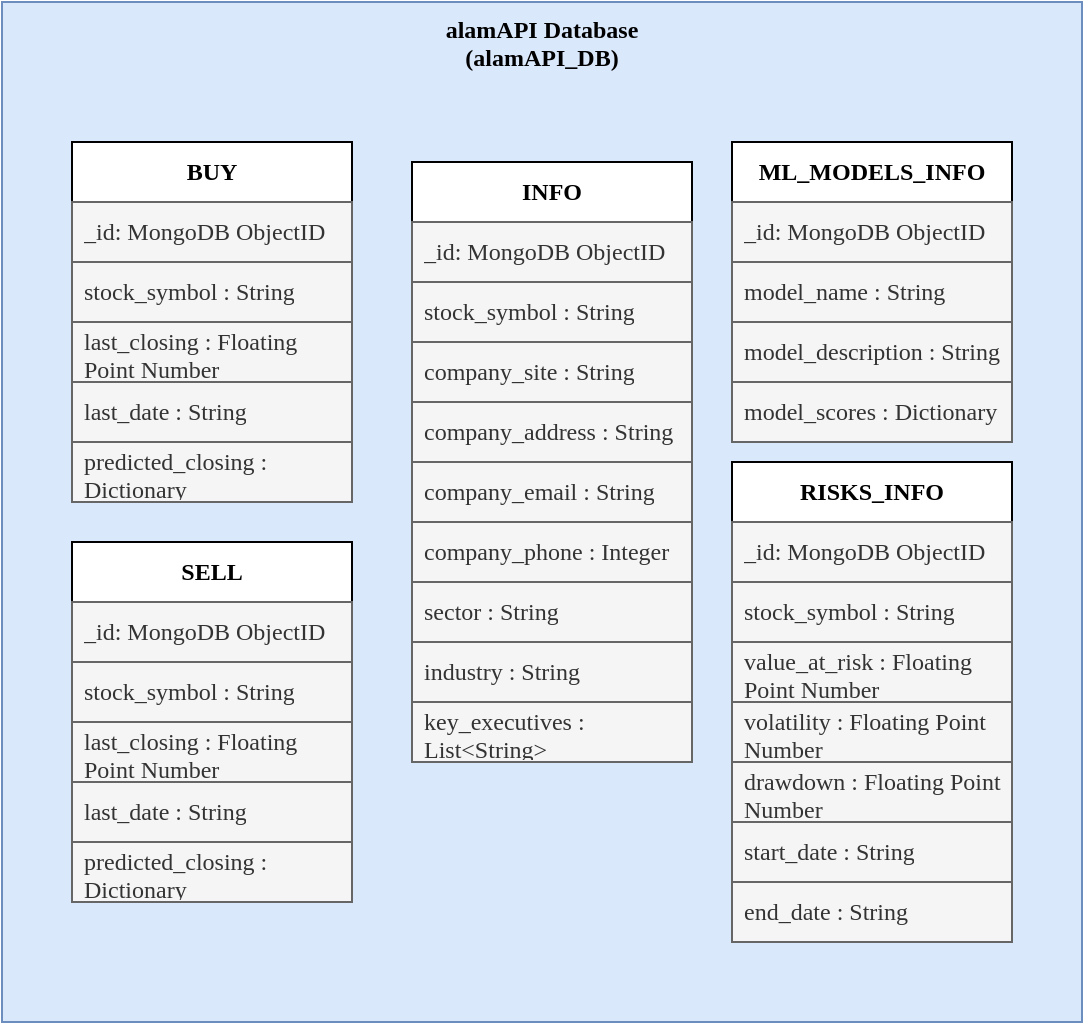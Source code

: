 <mxfile scale="5" border="0">
    <diagram id="MAAUg5SlB5vbJC74zuwW" name="Page-1">
        <mxGraphModel dx="1054" dy="733" grid="1" gridSize="10" guides="1" tooltips="1" connect="1" arrows="1" fold="1" page="1" pageScale="1" pageWidth="850" pageHeight="1100" math="0" shadow="0">
            <root>
                <mxCell id="0"/>
                <mxCell id="1" parent="0"/>
                <mxCell id="2" value="&lt;b&gt;alamAPI Database&lt;br&gt;(alamAPI_DB)&lt;/b&gt;" style="rounded=0;whiteSpace=wrap;html=1;fillColor=#dae8fc;strokeColor=#6c8ebf;fontFamily=CMU;fontSource=https%3A%2F%2Ffontlibrary.org%2F%2Fface%2Fcmu-serif;verticalAlign=top;movable=1;resizable=1;rotatable=1;deletable=1;editable=1;connectable=1;" vertex="1" parent="1">
                    <mxGeometry x="40" y="40" width="540" height="510" as="geometry"/>
                </mxCell>
                <mxCell id="17" value="&lt;b&gt;BUY&lt;/b&gt;" style="swimlane;fontStyle=0;childLayout=stackLayout;horizontal=1;startSize=30;horizontalStack=0;resizeParent=1;resizeParentMax=0;resizeLast=0;collapsible=1;marginBottom=0;whiteSpace=wrap;html=1;fontFamily=CMU;fontSource=https%3A%2F%2Ffontlibrary.org%2F%2Fface%2Fcmu-serif;" vertex="1" parent="1">
                    <mxGeometry x="75" y="110" width="140" height="180" as="geometry">
                        <mxRectangle x="100" y="160" width="40" height="40" as="alternateBounds"/>
                    </mxGeometry>
                </mxCell>
                <mxCell id="18" value="_id: MongoDB ObjectID" style="text;align=left;verticalAlign=middle;spacingLeft=4;spacingRight=4;overflow=hidden;points=[[0,0.5],[1,0.5]];portConstraint=eastwest;rotatable=0;whiteSpace=wrap;html=1;fillColor=#f5f5f5;fontColor=#333333;strokeColor=#666666;fontFamily=CMU;fontSource=https%3A%2F%2Ffontlibrary.org%2F%2Fface%2Fcmu-serif;" vertex="1" parent="17">
                    <mxGeometry y="30" width="140" height="30" as="geometry"/>
                </mxCell>
                <mxCell id="19" value="stock_symbol : String" style="text;align=left;verticalAlign=middle;spacingLeft=4;spacingRight=4;overflow=hidden;points=[[0,0.5],[1,0.5]];portConstraint=eastwest;rotatable=0;whiteSpace=wrap;html=1;fillColor=#f5f5f5;fontColor=#333333;strokeColor=#666666;fontFamily=CMU;fontSource=https%3A%2F%2Ffontlibrary.org%2F%2Fface%2Fcmu-serif;" vertex="1" parent="17">
                    <mxGeometry y="60" width="140" height="30" as="geometry"/>
                </mxCell>
                <mxCell id="24" value="last_closing : Floating Point Number" style="text;align=left;verticalAlign=middle;spacingLeft=4;spacingRight=4;overflow=hidden;points=[[0,0.5],[1,0.5]];portConstraint=eastwest;rotatable=0;whiteSpace=wrap;html=1;fillColor=#f5f5f5;fontColor=#333333;strokeColor=#666666;fontFamily=CMU;fontSource=https%3A%2F%2Ffontlibrary.org%2F%2Fface%2Fcmu-serif;" vertex="1" parent="17">
                    <mxGeometry y="90" width="140" height="30" as="geometry"/>
                </mxCell>
                <mxCell id="20" value="last_date : String" style="text;align=left;verticalAlign=middle;spacingLeft=4;spacingRight=4;overflow=hidden;points=[[0,0.5],[1,0.5]];portConstraint=eastwest;rotatable=0;whiteSpace=wrap;html=1;fillColor=#f5f5f5;fontColor=#333333;strokeColor=#666666;fontFamily=CMU;fontSource=https%3A%2F%2Ffontlibrary.org%2F%2Fface%2Fcmu-serif;" vertex="1" parent="17">
                    <mxGeometry y="120" width="140" height="30" as="geometry"/>
                </mxCell>
                <mxCell id="25" value="predicted_closing : Dictionary" style="text;align=left;verticalAlign=middle;spacingLeft=4;spacingRight=4;overflow=hidden;points=[[0,0.5],[1,0.5]];portConstraint=eastwest;rotatable=0;whiteSpace=wrap;html=1;fillColor=#f5f5f5;fontColor=#333333;strokeColor=#666666;fontFamily=CMU;fontSource=https%3A%2F%2Ffontlibrary.org%2F%2Fface%2Fcmu-serif;" vertex="1" parent="17">
                    <mxGeometry y="150" width="140" height="30" as="geometry"/>
                </mxCell>
                <mxCell id="26" value="&lt;b&gt;SELL&lt;/b&gt;" style="swimlane;fontStyle=0;childLayout=stackLayout;horizontal=1;startSize=30;horizontalStack=0;resizeParent=1;resizeParentMax=0;resizeLast=0;collapsible=1;marginBottom=0;whiteSpace=wrap;html=1;fontFamily=CMU;fontSource=https%3A%2F%2Ffontlibrary.org%2F%2Fface%2Fcmu-serif;" vertex="1" parent="1">
                    <mxGeometry x="75" y="310" width="140" height="180" as="geometry">
                        <mxRectangle x="100" y="160" width="40" height="40" as="alternateBounds"/>
                    </mxGeometry>
                </mxCell>
                <mxCell id="27" value="_id: MongoDB ObjectID" style="text;align=left;verticalAlign=middle;spacingLeft=4;spacingRight=4;overflow=hidden;points=[[0,0.5],[1,0.5]];portConstraint=eastwest;rotatable=0;whiteSpace=wrap;html=1;fillColor=#f5f5f5;fontColor=#333333;strokeColor=#666666;fontFamily=CMU;fontSource=https%3A%2F%2Ffontlibrary.org%2F%2Fface%2Fcmu-serif;" vertex="1" parent="26">
                    <mxGeometry y="30" width="140" height="30" as="geometry"/>
                </mxCell>
                <mxCell id="28" value="stock_symbol : String" style="text;align=left;verticalAlign=middle;spacingLeft=4;spacingRight=4;overflow=hidden;points=[[0,0.5],[1,0.5]];portConstraint=eastwest;rotatable=0;whiteSpace=wrap;html=1;fillColor=#f5f5f5;fontColor=#333333;strokeColor=#666666;fontFamily=CMU;fontSource=https%3A%2F%2Ffontlibrary.org%2F%2Fface%2Fcmu-serif;" vertex="1" parent="26">
                    <mxGeometry y="60" width="140" height="30" as="geometry"/>
                </mxCell>
                <mxCell id="29" value="last_closing : Floating Point Number" style="text;align=left;verticalAlign=middle;spacingLeft=4;spacingRight=4;overflow=hidden;points=[[0,0.5],[1,0.5]];portConstraint=eastwest;rotatable=0;whiteSpace=wrap;html=1;fillColor=#f5f5f5;fontColor=#333333;strokeColor=#666666;fontFamily=CMU;fontSource=https%3A%2F%2Ffontlibrary.org%2F%2Fface%2Fcmu-serif;" vertex="1" parent="26">
                    <mxGeometry y="90" width="140" height="30" as="geometry"/>
                </mxCell>
                <mxCell id="30" value="last_date : String" style="text;align=left;verticalAlign=middle;spacingLeft=4;spacingRight=4;overflow=hidden;points=[[0,0.5],[1,0.5]];portConstraint=eastwest;rotatable=0;whiteSpace=wrap;html=1;fillColor=#f5f5f5;fontColor=#333333;strokeColor=#666666;fontFamily=CMU;fontSource=https%3A%2F%2Ffontlibrary.org%2F%2Fface%2Fcmu-serif;" vertex="1" parent="26">
                    <mxGeometry y="120" width="140" height="30" as="geometry"/>
                </mxCell>
                <mxCell id="31" value="predicted_closing : Dictionary" style="text;align=left;verticalAlign=middle;spacingLeft=4;spacingRight=4;overflow=hidden;points=[[0,0.5],[1,0.5]];portConstraint=eastwest;rotatable=0;whiteSpace=wrap;html=1;fillColor=#f5f5f5;fontColor=#333333;strokeColor=#666666;fontFamily=CMU;fontSource=https%3A%2F%2Ffontlibrary.org%2F%2Fface%2Fcmu-serif;" vertex="1" parent="26">
                    <mxGeometry y="150" width="140" height="30" as="geometry"/>
                </mxCell>
                <mxCell id="32" value="&lt;b&gt;INFO&lt;/b&gt;" style="swimlane;fontStyle=0;childLayout=stackLayout;horizontal=1;startSize=30;horizontalStack=0;resizeParent=1;resizeParentMax=0;resizeLast=0;collapsible=1;marginBottom=0;whiteSpace=wrap;html=1;fontFamily=CMU;fontSource=https%3A%2F%2Ffontlibrary.org%2F%2Fface%2Fcmu-serif;" vertex="1" parent="1">
                    <mxGeometry x="245" y="120" width="140" height="300" as="geometry">
                        <mxRectangle x="100" y="160" width="40" height="40" as="alternateBounds"/>
                    </mxGeometry>
                </mxCell>
                <mxCell id="33" value="_id: MongoDB ObjectID" style="text;align=left;verticalAlign=middle;spacingLeft=4;spacingRight=4;overflow=hidden;points=[[0,0.5],[1,0.5]];portConstraint=eastwest;rotatable=0;whiteSpace=wrap;html=1;fillColor=#f5f5f5;fontColor=#333333;strokeColor=#666666;fontFamily=CMU;fontSource=https%3A%2F%2Ffontlibrary.org%2F%2Fface%2Fcmu-serif;" vertex="1" parent="32">
                    <mxGeometry y="30" width="140" height="30" as="geometry"/>
                </mxCell>
                <mxCell id="34" value="stock_symbol : String" style="text;align=left;verticalAlign=middle;spacingLeft=4;spacingRight=4;overflow=hidden;points=[[0,0.5],[1,0.5]];portConstraint=eastwest;rotatable=0;whiteSpace=wrap;html=1;fillColor=#f5f5f5;fontColor=#333333;strokeColor=#666666;fontFamily=CMU;fontSource=https%3A%2F%2Ffontlibrary.org%2F%2Fface%2Fcmu-serif;" vertex="1" parent="32">
                    <mxGeometry y="60" width="140" height="30" as="geometry"/>
                </mxCell>
                <mxCell id="35" value="company_site : String" style="text;align=left;verticalAlign=middle;spacingLeft=4;spacingRight=4;overflow=hidden;points=[[0,0.5],[1,0.5]];portConstraint=eastwest;rotatable=0;whiteSpace=wrap;html=1;fillColor=#f5f5f5;fontColor=#333333;strokeColor=#666666;fontFamily=CMU;fontSource=https%3A%2F%2Ffontlibrary.org%2F%2Fface%2Fcmu-serif;" vertex="1" parent="32">
                    <mxGeometry y="90" width="140" height="30" as="geometry"/>
                </mxCell>
                <mxCell id="36" value="company_address : String" style="text;align=left;verticalAlign=middle;spacingLeft=4;spacingRight=4;overflow=hidden;points=[[0,0.5],[1,0.5]];portConstraint=eastwest;rotatable=0;whiteSpace=wrap;html=1;fillColor=#f5f5f5;fontColor=#333333;strokeColor=#666666;fontFamily=CMU;fontSource=https%3A%2F%2Ffontlibrary.org%2F%2Fface%2Fcmu-serif;" vertex="1" parent="32">
                    <mxGeometry y="120" width="140" height="30" as="geometry"/>
                </mxCell>
                <mxCell id="38" value="company_email : String" style="text;align=left;verticalAlign=middle;spacingLeft=4;spacingRight=4;overflow=hidden;points=[[0,0.5],[1,0.5]];portConstraint=eastwest;rotatable=0;whiteSpace=wrap;html=1;fillColor=#f5f5f5;fontColor=#333333;strokeColor=#666666;fontFamily=CMU;fontSource=https%3A%2F%2Ffontlibrary.org%2F%2Fface%2Fcmu-serif;" vertex="1" parent="32">
                    <mxGeometry y="150" width="140" height="30" as="geometry"/>
                </mxCell>
                <mxCell id="39" value="company_phone : Integer" style="text;align=left;verticalAlign=middle;spacingLeft=4;spacingRight=4;overflow=hidden;points=[[0,0.5],[1,0.5]];portConstraint=eastwest;rotatable=0;whiteSpace=wrap;html=1;fillColor=#f5f5f5;fontColor=#333333;strokeColor=#666666;fontFamily=CMU;fontSource=https%3A%2F%2Ffontlibrary.org%2F%2Fface%2Fcmu-serif;" vertex="1" parent="32">
                    <mxGeometry y="180" width="140" height="30" as="geometry"/>
                </mxCell>
                <mxCell id="40" value="sector : String" style="text;align=left;verticalAlign=middle;spacingLeft=4;spacingRight=4;overflow=hidden;points=[[0,0.5],[1,0.5]];portConstraint=eastwest;rotatable=0;whiteSpace=wrap;html=1;fillColor=#f5f5f5;fontColor=#333333;strokeColor=#666666;fontFamily=CMU;fontSource=https%3A%2F%2Ffontlibrary.org%2F%2Fface%2Fcmu-serif;" vertex="1" parent="32">
                    <mxGeometry y="210" width="140" height="30" as="geometry"/>
                </mxCell>
                <mxCell id="41" value="industry : String" style="text;align=left;verticalAlign=middle;spacingLeft=4;spacingRight=4;overflow=hidden;points=[[0,0.5],[1,0.5]];portConstraint=eastwest;rotatable=0;whiteSpace=wrap;html=1;fillColor=#f5f5f5;fontColor=#333333;strokeColor=#666666;fontFamily=CMU;fontSource=https%3A%2F%2Ffontlibrary.org%2F%2Fface%2Fcmu-serif;" vertex="1" parent="32">
                    <mxGeometry y="240" width="140" height="30" as="geometry"/>
                </mxCell>
                <mxCell id="42" value="key_executives : List&amp;lt;String&amp;gt;" style="text;align=left;verticalAlign=middle;spacingLeft=4;spacingRight=4;overflow=hidden;points=[[0,0.5],[1,0.5]];portConstraint=eastwest;rotatable=0;whiteSpace=wrap;html=1;fillColor=#f5f5f5;fontColor=#333333;strokeColor=#666666;fontFamily=CMU;fontSource=https%3A%2F%2Ffontlibrary.org%2F%2Fface%2Fcmu-serif;" vertex="1" parent="32">
                    <mxGeometry y="270" width="140" height="30" as="geometry"/>
                </mxCell>
                <mxCell id="43" value="&lt;b&gt;ML_MODELS_INFO&lt;/b&gt;" style="swimlane;fontStyle=0;childLayout=stackLayout;horizontal=1;startSize=30;horizontalStack=0;resizeParent=1;resizeParentMax=0;resizeLast=0;collapsible=1;marginBottom=0;whiteSpace=wrap;html=1;fontFamily=CMU;fontSource=https%3A%2F%2Ffontlibrary.org%2F%2Fface%2Fcmu-serif;" vertex="1" parent="1">
                    <mxGeometry x="405" y="110" width="140" height="150" as="geometry">
                        <mxRectangle x="100" y="160" width="40" height="40" as="alternateBounds"/>
                    </mxGeometry>
                </mxCell>
                <mxCell id="44" value="_id: MongoDB ObjectID" style="text;align=left;verticalAlign=middle;spacingLeft=4;spacingRight=4;overflow=hidden;points=[[0,0.5],[1,0.5]];portConstraint=eastwest;rotatable=0;whiteSpace=wrap;html=1;fillColor=#f5f5f5;fontColor=#333333;strokeColor=#666666;fontFamily=CMU;fontSource=https%3A%2F%2Ffontlibrary.org%2F%2Fface%2Fcmu-serif;" vertex="1" parent="43">
                    <mxGeometry y="30" width="140" height="30" as="geometry"/>
                </mxCell>
                <mxCell id="45" value="model_name : String" style="text;align=left;verticalAlign=middle;spacingLeft=4;spacingRight=4;overflow=hidden;points=[[0,0.5],[1,0.5]];portConstraint=eastwest;rotatable=0;whiteSpace=wrap;html=1;fillColor=#f5f5f5;fontColor=#333333;strokeColor=#666666;fontFamily=CMU;fontSource=https%3A%2F%2Ffontlibrary.org%2F%2Fface%2Fcmu-serif;" vertex="1" parent="43">
                    <mxGeometry y="60" width="140" height="30" as="geometry"/>
                </mxCell>
                <mxCell id="46" value="model_description : String" style="text;align=left;verticalAlign=middle;spacingLeft=4;spacingRight=4;overflow=hidden;points=[[0,0.5],[1,0.5]];portConstraint=eastwest;rotatable=0;whiteSpace=wrap;html=1;fillColor=#f5f5f5;fontColor=#333333;strokeColor=#666666;fontFamily=CMU;fontSource=https%3A%2F%2Ffontlibrary.org%2F%2Fface%2Fcmu-serif;" vertex="1" parent="43">
                    <mxGeometry y="90" width="140" height="30" as="geometry"/>
                </mxCell>
                <mxCell id="47" value="model_scores : Dictionary" style="text;align=left;verticalAlign=middle;spacingLeft=4;spacingRight=4;overflow=hidden;points=[[0,0.5],[1,0.5]];portConstraint=eastwest;rotatable=0;whiteSpace=wrap;html=1;fillColor=#f5f5f5;fontColor=#333333;strokeColor=#666666;fontFamily=CMU;fontSource=https%3A%2F%2Ffontlibrary.org%2F%2Fface%2Fcmu-serif;" vertex="1" parent="43">
                    <mxGeometry y="120" width="140" height="30" as="geometry"/>
                </mxCell>
                <mxCell id="49" value="&lt;b&gt;RISKS_INFO&lt;/b&gt;" style="swimlane;fontStyle=0;childLayout=stackLayout;horizontal=1;startSize=30;horizontalStack=0;resizeParent=1;resizeParentMax=0;resizeLast=0;collapsible=1;marginBottom=0;whiteSpace=wrap;html=1;fontFamily=CMU;fontSource=https%3A%2F%2Ffontlibrary.org%2F%2Fface%2Fcmu-serif;" vertex="1" parent="1">
                    <mxGeometry x="405" y="270" width="140" height="240" as="geometry">
                        <mxRectangle x="100" y="160" width="40" height="40" as="alternateBounds"/>
                    </mxGeometry>
                </mxCell>
                <mxCell id="50" value="_id: MongoDB ObjectID" style="text;align=left;verticalAlign=middle;spacingLeft=4;spacingRight=4;overflow=hidden;points=[[0,0.5],[1,0.5]];portConstraint=eastwest;rotatable=0;whiteSpace=wrap;html=1;fillColor=#f5f5f5;fontColor=#333333;strokeColor=#666666;fontFamily=CMU;fontSource=https%3A%2F%2Ffontlibrary.org%2F%2Fface%2Fcmu-serif;" vertex="1" parent="49">
                    <mxGeometry y="30" width="140" height="30" as="geometry"/>
                </mxCell>
                <mxCell id="51" value="stock_symbol : String" style="text;align=left;verticalAlign=middle;spacingLeft=4;spacingRight=4;overflow=hidden;points=[[0,0.5],[1,0.5]];portConstraint=eastwest;rotatable=0;whiteSpace=wrap;html=1;fillColor=#f5f5f5;fontColor=#333333;strokeColor=#666666;fontFamily=CMU;fontSource=https%3A%2F%2Ffontlibrary.org%2F%2Fface%2Fcmu-serif;" vertex="1" parent="49">
                    <mxGeometry y="60" width="140" height="30" as="geometry"/>
                </mxCell>
                <mxCell id="52" value="value_at_risk : Floating Point Number" style="text;align=left;verticalAlign=middle;spacingLeft=4;spacingRight=4;overflow=hidden;points=[[0,0.5],[1,0.5]];portConstraint=eastwest;rotatable=0;whiteSpace=wrap;html=1;fillColor=#f5f5f5;fontColor=#333333;strokeColor=#666666;fontFamily=CMU;fontSource=https%3A%2F%2Ffontlibrary.org%2F%2Fface%2Fcmu-serif;" vertex="1" parent="49">
                    <mxGeometry y="90" width="140" height="30" as="geometry"/>
                </mxCell>
                <mxCell id="53" value="volatility : Floating Point Number" style="text;align=left;verticalAlign=middle;spacingLeft=4;spacingRight=4;overflow=hidden;points=[[0,0.5],[1,0.5]];portConstraint=eastwest;rotatable=0;whiteSpace=wrap;html=1;fillColor=#f5f5f5;fontColor=#333333;strokeColor=#666666;fontFamily=CMU;fontSource=https%3A%2F%2Ffontlibrary.org%2F%2Fface%2Fcmu-serif;" vertex="1" parent="49">
                    <mxGeometry y="120" width="140" height="30" as="geometry"/>
                </mxCell>
                <mxCell id="54" value="drawdown : Floating Point Number" style="text;align=left;verticalAlign=middle;spacingLeft=4;spacingRight=4;overflow=hidden;points=[[0,0.5],[1,0.5]];portConstraint=eastwest;rotatable=0;whiteSpace=wrap;html=1;fillColor=#f5f5f5;fontColor=#333333;strokeColor=#666666;fontFamily=CMU;fontSource=https%3A%2F%2Ffontlibrary.org%2F%2Fface%2Fcmu-serif;" vertex="1" parent="49">
                    <mxGeometry y="150" width="140" height="30" as="geometry"/>
                </mxCell>
                <mxCell id="55" value="start_date : String" style="text;align=left;verticalAlign=middle;spacingLeft=4;spacingRight=4;overflow=hidden;points=[[0,0.5],[1,0.5]];portConstraint=eastwest;rotatable=0;whiteSpace=wrap;html=1;fillColor=#f5f5f5;fontColor=#333333;strokeColor=#666666;fontFamily=CMU;fontSource=https%3A%2F%2Ffontlibrary.org%2F%2Fface%2Fcmu-serif;" vertex="1" parent="49">
                    <mxGeometry y="180" width="140" height="30" as="geometry"/>
                </mxCell>
                <mxCell id="56" value="end_date : String" style="text;align=left;verticalAlign=middle;spacingLeft=4;spacingRight=4;overflow=hidden;points=[[0,0.5],[1,0.5]];portConstraint=eastwest;rotatable=0;whiteSpace=wrap;html=1;fillColor=#f5f5f5;fontColor=#333333;strokeColor=#666666;fontFamily=CMU;fontSource=https%3A%2F%2Ffontlibrary.org%2F%2Fface%2Fcmu-serif;" vertex="1" parent="49">
                    <mxGeometry y="210" width="140" height="30" as="geometry"/>
                </mxCell>
            </root>
        </mxGraphModel>
    </diagram>
</mxfile>
